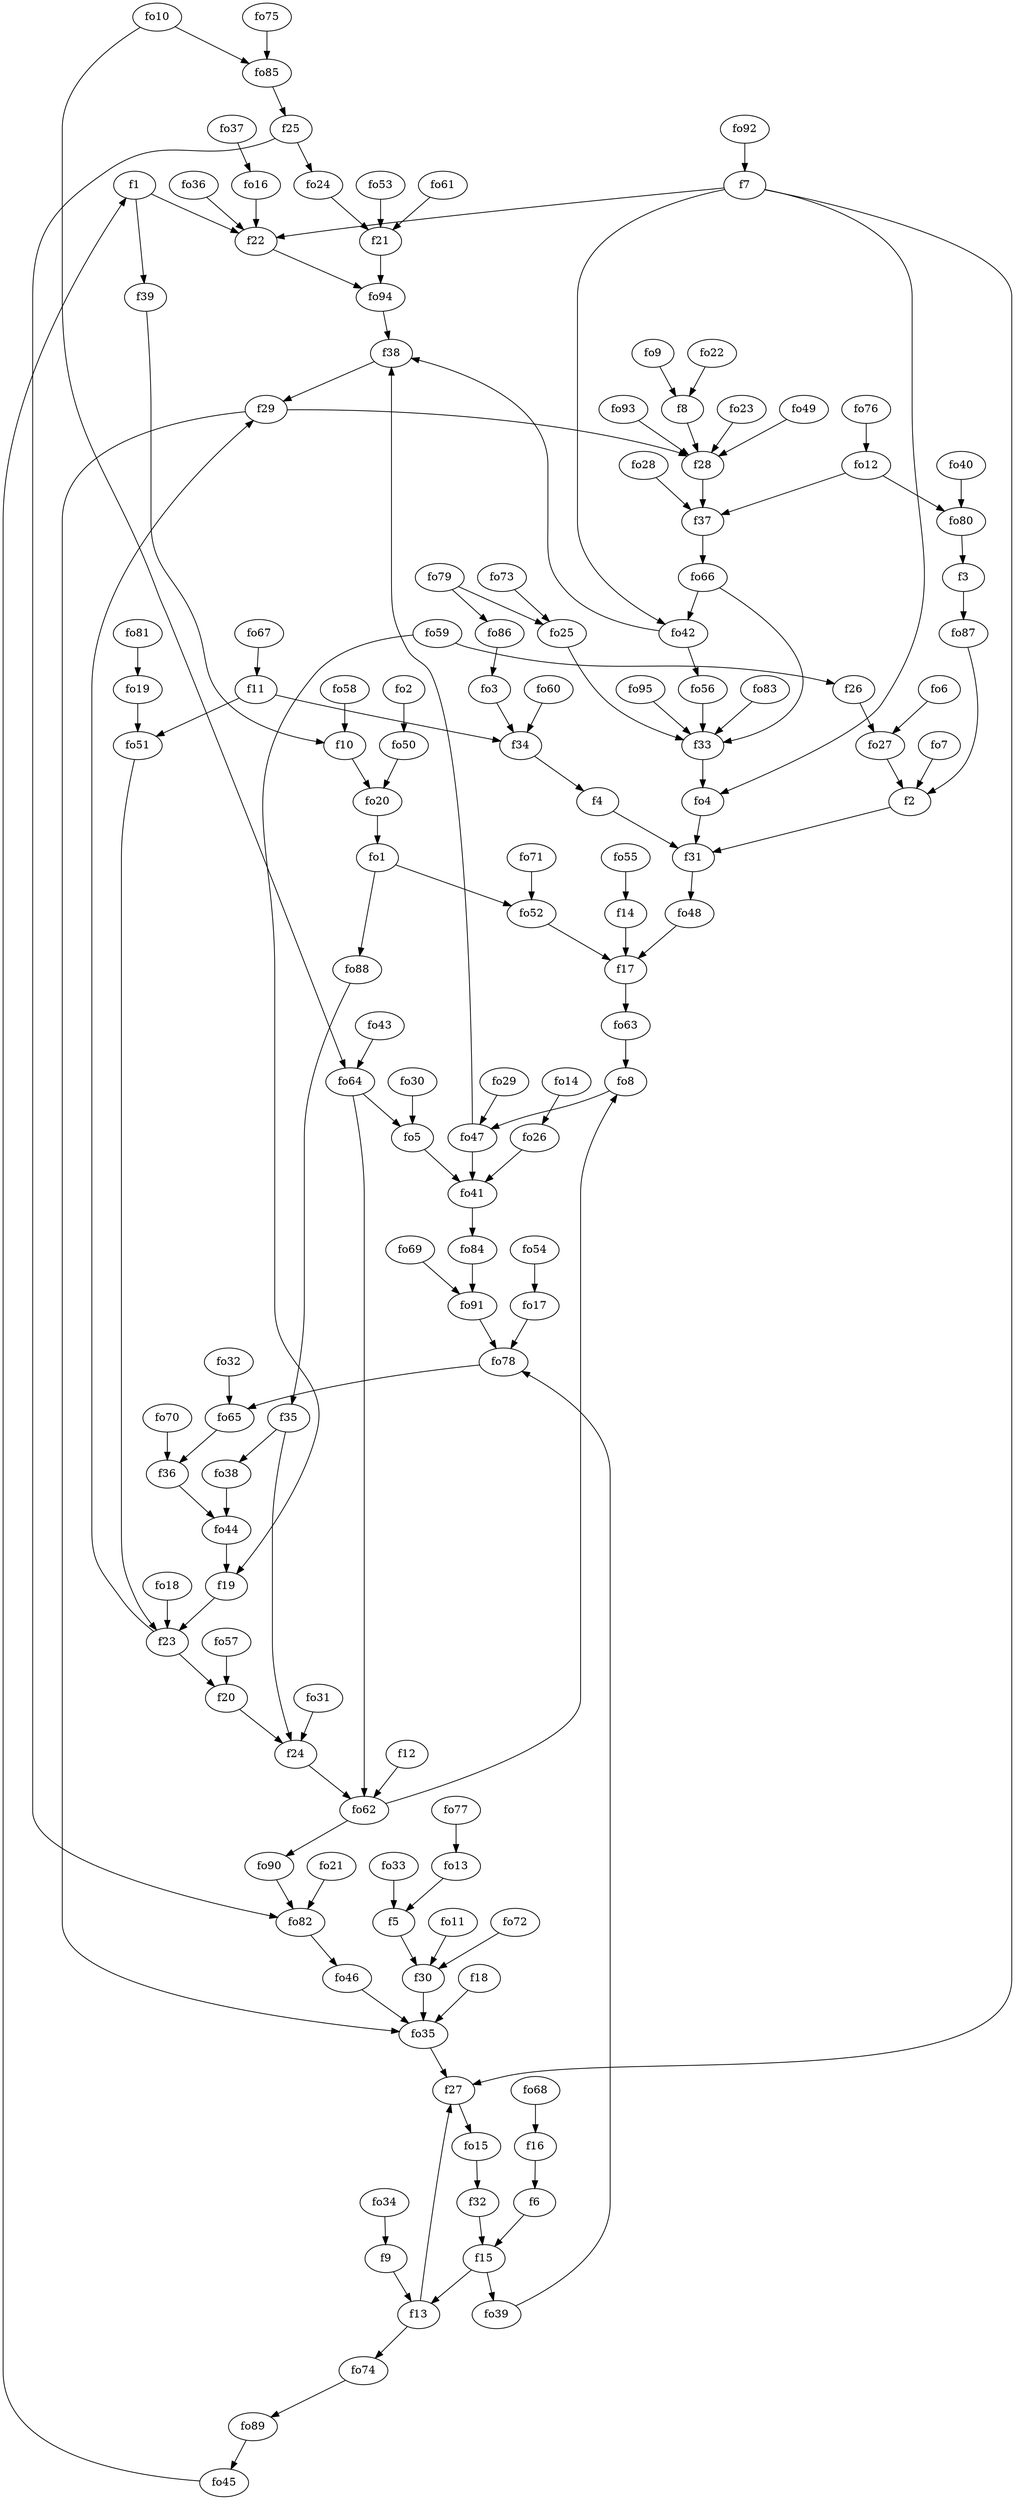 strict digraph  {
f1;
f2;
f3;
f4;
f5;
f6;
f7;
f8;
f9;
f10;
f11;
f12;
f13;
f14;
f15;
f16;
f17;
f18;
f19;
f20;
f21;
f22;
f23;
f24;
f25;
f26;
f27;
f28;
f29;
f30;
f31;
f32;
f33;
f34;
f35;
f36;
f37;
f38;
f39;
fo1;
fo2;
fo3;
fo4;
fo5;
fo6;
fo7;
fo8;
fo9;
fo10;
fo11;
fo12;
fo13;
fo14;
fo15;
fo16;
fo17;
fo18;
fo19;
fo20;
fo21;
fo22;
fo23;
fo24;
fo25;
fo26;
fo27;
fo28;
fo29;
fo30;
fo31;
fo32;
fo33;
fo34;
fo35;
fo36;
fo37;
fo38;
fo39;
fo40;
fo41;
fo42;
fo43;
fo44;
fo45;
fo46;
fo47;
fo48;
fo49;
fo50;
fo51;
fo52;
fo53;
fo54;
fo55;
fo56;
fo57;
fo58;
fo59;
fo60;
fo61;
fo62;
fo63;
fo64;
fo65;
fo66;
fo67;
fo68;
fo69;
fo70;
fo71;
fo72;
fo73;
fo74;
fo75;
fo76;
fo77;
fo78;
fo79;
fo80;
fo81;
fo82;
fo83;
fo84;
fo85;
fo86;
fo87;
fo88;
fo89;
fo90;
fo91;
fo92;
fo93;
fo94;
fo95;
f1 -> f22  [weight=2];
f1 -> f39  [weight=2];
f2 -> f31  [weight=2];
f3 -> fo87  [weight=2];
f4 -> f31  [weight=2];
f5 -> f30  [weight=2];
f6 -> f15  [weight=2];
f7 -> f27  [weight=2];
f7 -> fo4  [weight=2];
f7 -> f22  [weight=2];
f7 -> fo42  [weight=2];
f8 -> f28  [weight=2];
f9 -> f13  [weight=2];
f10 -> fo20  [weight=2];
f11 -> fo51  [weight=2];
f11 -> f34  [weight=2];
f12 -> fo62  [weight=2];
f13 -> f27  [weight=2];
f13 -> fo74  [weight=2];
f14 -> f17  [weight=2];
f15 -> f13  [weight=2];
f15 -> fo39  [weight=2];
f16 -> f6  [weight=2];
f17 -> fo63  [weight=2];
f18 -> fo35  [weight=2];
f19 -> f23  [weight=2];
f20 -> f24  [weight=2];
f21 -> fo94  [weight=2];
f22 -> fo94  [weight=2];
f23 -> f29  [weight=2];
f23 -> f20  [weight=2];
f24 -> fo62  [weight=2];
f25 -> fo24  [weight=2];
f25 -> fo82  [weight=2];
f26 -> fo27  [weight=2];
f27 -> fo15  [weight=2];
f28 -> f37  [weight=2];
f29 -> f28  [weight=2];
f29 -> fo35  [weight=2];
f30 -> fo35  [weight=2];
f31 -> fo48  [weight=2];
f32 -> f15  [weight=2];
f33 -> fo4  [weight=2];
f34 -> f4  [weight=2];
f35 -> f24  [weight=2];
f35 -> fo38  [weight=2];
f36 -> fo44  [weight=2];
f37 -> fo66  [weight=2];
f38 -> f29  [weight=2];
f39 -> f10  [weight=2];
fo1 -> fo52  [weight=2];
fo1 -> fo88  [weight=2];
fo2 -> fo50  [weight=2];
fo3 -> f34  [weight=2];
fo4 -> f31  [weight=2];
fo5 -> fo41  [weight=2];
fo6 -> fo27  [weight=2];
fo7 -> f2  [weight=2];
fo8 -> fo47  [weight=2];
fo9 -> f8  [weight=2];
fo10 -> fo64  [weight=2];
fo10 -> fo85  [weight=2];
fo11 -> f30  [weight=2];
fo12 -> f37  [weight=2];
fo12 -> fo80  [weight=2];
fo13 -> f5  [weight=2];
fo14 -> fo26  [weight=2];
fo15 -> f32  [weight=2];
fo16 -> f22  [weight=2];
fo17 -> fo78  [weight=2];
fo18 -> f23  [weight=2];
fo19 -> fo51  [weight=2];
fo20 -> fo1  [weight=2];
fo21 -> fo82  [weight=2];
fo22 -> f8  [weight=2];
fo23 -> f28  [weight=2];
fo24 -> f21  [weight=2];
fo25 -> f33  [weight=2];
fo26 -> fo41  [weight=2];
fo27 -> f2  [weight=2];
fo28 -> f37  [weight=2];
fo29 -> fo47  [weight=2];
fo30 -> fo5  [weight=2];
fo31 -> f24  [weight=2];
fo32 -> fo65  [weight=2];
fo33 -> f5  [weight=2];
fo34 -> f9  [weight=2];
fo35 -> f27  [weight=2];
fo36 -> f22  [weight=2];
fo37 -> fo16  [weight=2];
fo38 -> fo44  [weight=2];
fo39 -> fo78  [weight=2];
fo40 -> fo80  [weight=2];
fo41 -> fo84  [weight=2];
fo42 -> fo56  [weight=2];
fo42 -> f38  [weight=2];
fo43 -> fo64  [weight=2];
fo44 -> f19  [weight=2];
fo45 -> f1  [weight=2];
fo46 -> fo35  [weight=2];
fo47 -> fo41  [weight=2];
fo47 -> f38  [weight=2];
fo48 -> f17  [weight=2];
fo49 -> f28  [weight=2];
fo50 -> fo20  [weight=2];
fo51 -> f23  [weight=2];
fo52 -> f17  [weight=2];
fo53 -> f21  [weight=2];
fo54 -> fo17  [weight=2];
fo55 -> f14  [weight=2];
fo56 -> f33  [weight=2];
fo57 -> f20  [weight=2];
fo58 -> f10  [weight=2];
fo59 -> f26  [weight=2];
fo59 -> f19  [weight=2];
fo60 -> f34  [weight=2];
fo61 -> f21  [weight=2];
fo62 -> fo90  [weight=2];
fo62 -> fo8  [weight=2];
fo63 -> fo8  [weight=2];
fo64 -> fo62  [weight=2];
fo64 -> fo5  [weight=2];
fo65 -> f36  [weight=2];
fo66 -> fo42  [weight=2];
fo66 -> f33  [weight=2];
fo67 -> f11  [weight=2];
fo68 -> f16  [weight=2];
fo69 -> fo91  [weight=2];
fo70 -> f36  [weight=2];
fo71 -> fo52  [weight=2];
fo72 -> f30  [weight=2];
fo73 -> fo25  [weight=2];
fo74 -> fo89  [weight=2];
fo75 -> fo85  [weight=2];
fo76 -> fo12  [weight=2];
fo77 -> fo13  [weight=2];
fo78 -> fo65  [weight=2];
fo79 -> fo25  [weight=2];
fo79 -> fo86  [weight=2];
fo80 -> f3  [weight=2];
fo81 -> fo19  [weight=2];
fo82 -> fo46  [weight=2];
fo83 -> f33  [weight=2];
fo84 -> fo91  [weight=2];
fo85 -> f25  [weight=2];
fo86 -> fo3  [weight=2];
fo87 -> f2  [weight=2];
fo88 -> f35  [weight=2];
fo89 -> fo45  [weight=2];
fo90 -> fo82  [weight=2];
fo91 -> fo78  [weight=2];
fo92 -> f7  [weight=2];
fo93 -> f28  [weight=2];
fo94 -> f38  [weight=2];
fo95 -> f33  [weight=2];
}

